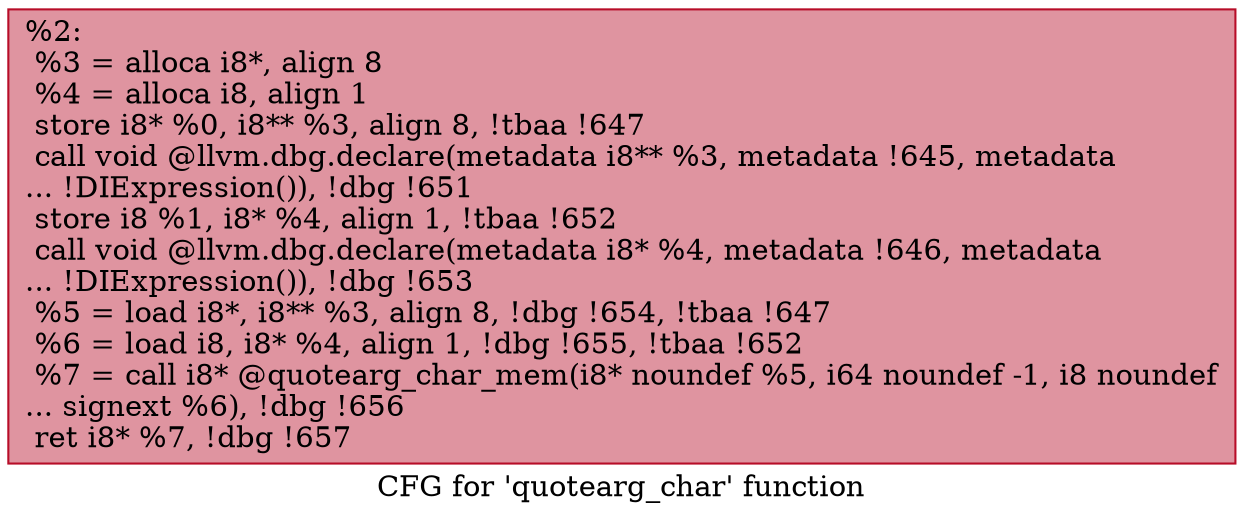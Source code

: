 digraph "CFG for 'quotearg_char' function" {
	label="CFG for 'quotearg_char' function";

	Node0x76a520 [shape=record,color="#b70d28ff", style=filled, fillcolor="#b70d2870",label="{%2:\l  %3 = alloca i8*, align 8\l  %4 = alloca i8, align 1\l  store i8* %0, i8** %3, align 8, !tbaa !647\l  call void @llvm.dbg.declare(metadata i8** %3, metadata !645, metadata\l... !DIExpression()), !dbg !651\l  store i8 %1, i8* %4, align 1, !tbaa !652\l  call void @llvm.dbg.declare(metadata i8* %4, metadata !646, metadata\l... !DIExpression()), !dbg !653\l  %5 = load i8*, i8** %3, align 8, !dbg !654, !tbaa !647\l  %6 = load i8, i8* %4, align 1, !dbg !655, !tbaa !652\l  %7 = call i8* @quotearg_char_mem(i8* noundef %5, i64 noundef -1, i8 noundef\l... signext %6), !dbg !656\l  ret i8* %7, !dbg !657\l}"];
}
